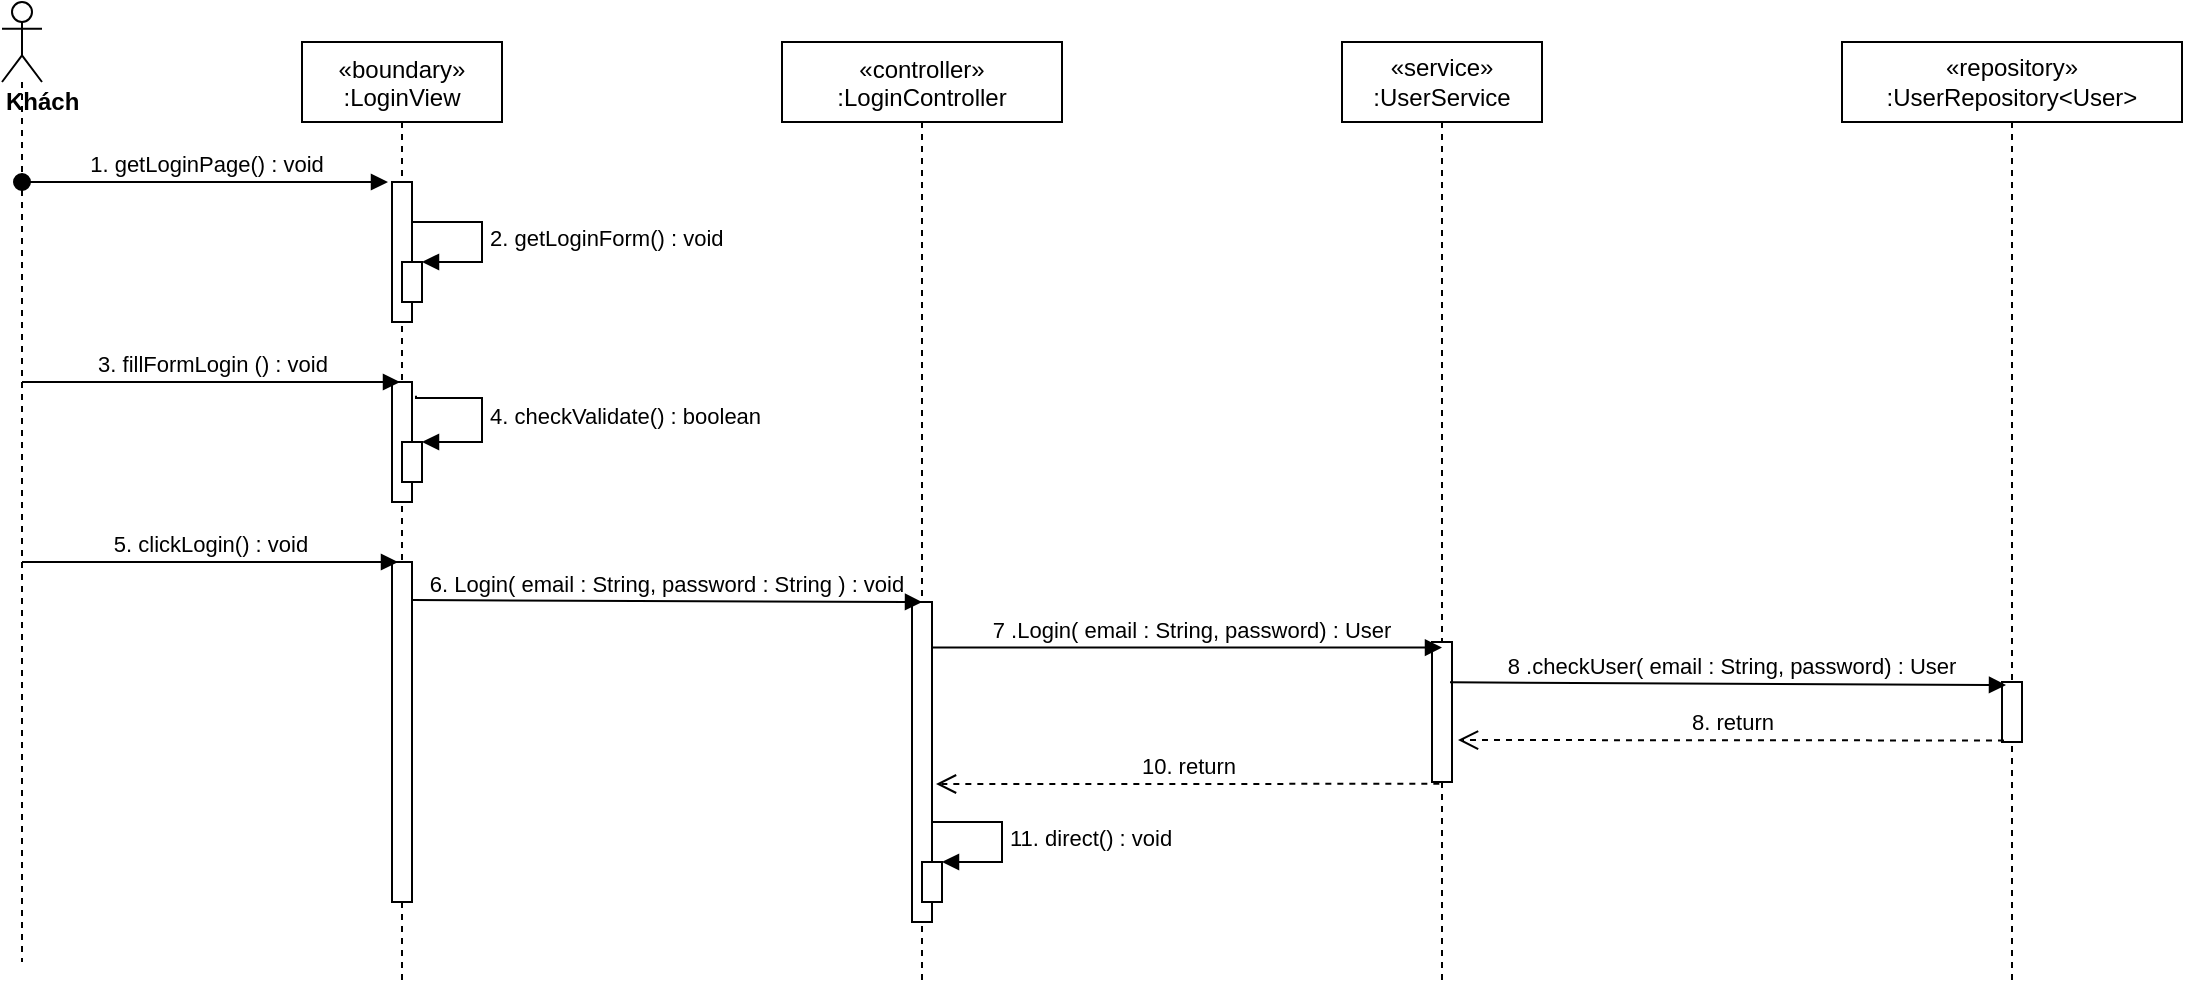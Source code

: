 <mxfile version="14.6.13" type="device"><diagram id="kgpKYQtTHZ0yAKxKKP6v" name="Page-1"><mxGraphModel dx="1108" dy="425" grid="1" gridSize="10" guides="1" tooltips="1" connect="1" arrows="1" fold="1" page="1" pageScale="1" pageWidth="850" pageHeight="1100" math="0" shadow="0"><root><mxCell id="0"/><mxCell id="1" parent="0"/><mxCell id="hdyq-Z9HCqLT5VW3QjL_-1" value="«boundary»&#10;:LoginView" style="shape=umlLifeline;perimeter=lifelinePerimeter;container=1;collapsible=0;recursiveResize=0;rounded=0;shadow=0;strokeWidth=1;" parent="1" vertex="1"><mxGeometry x="230" y="80" width="100" height="470" as="geometry"/></mxCell><mxCell id="hdyq-Z9HCqLT5VW3QjL_-2" value="" style="points=[];perimeter=orthogonalPerimeter;rounded=0;shadow=0;strokeWidth=1;" parent="hdyq-Z9HCqLT5VW3QjL_-1" vertex="1"><mxGeometry x="45" y="70" width="10" height="70" as="geometry"/></mxCell><mxCell id="hdyq-Z9HCqLT5VW3QjL_-3" value="" style="points=[];perimeter=orthogonalPerimeter;rounded=0;shadow=0;strokeWidth=1;" parent="hdyq-Z9HCqLT5VW3QjL_-1" vertex="1"><mxGeometry x="45" y="170" width="10" height="60" as="geometry"/></mxCell><mxCell id="yucO8W2UAQQDanjgkgmb-2" value="" style="html=1;points=[];perimeter=orthogonalPerimeter;" parent="hdyq-Z9HCqLT5VW3QjL_-1" vertex="1"><mxGeometry x="50" y="110" width="10" height="20" as="geometry"/></mxCell><mxCell id="yucO8W2UAQQDanjgkgmb-3" value="2. getLoginForm() : void" style="edgeStyle=orthogonalEdgeStyle;html=1;align=left;spacingLeft=2;endArrow=block;rounded=0;entryX=1;entryY=0;" parent="hdyq-Z9HCqLT5VW3QjL_-1" source="hdyq-Z9HCqLT5VW3QjL_-2" target="yucO8W2UAQQDanjgkgmb-2" edge="1"><mxGeometry relative="1" as="geometry"><mxPoint x="70" y="70" as="sourcePoint"/><Array as="points"><mxPoint x="90" y="90"/><mxPoint x="90" y="110"/></Array></mxGeometry></mxCell><mxCell id="yucO8W2UAQQDanjgkgmb-7" value="" style="html=1;points=[];perimeter=orthogonalPerimeter;" parent="hdyq-Z9HCqLT5VW3QjL_-1" vertex="1"><mxGeometry x="50" y="200" width="10" height="20" as="geometry"/></mxCell><mxCell id="yucO8W2UAQQDanjgkgmb-8" value="4. checkValidate() : boolean" style="edgeStyle=orthogonalEdgeStyle;html=1;align=left;spacingLeft=2;endArrow=block;rounded=0;exitX=1.2;exitY=0.114;exitDx=0;exitDy=0;exitPerimeter=0;" parent="hdyq-Z9HCqLT5VW3QjL_-1" source="hdyq-Z9HCqLT5VW3QjL_-3" target="yucO8W2UAQQDanjgkgmb-7" edge="1"><mxGeometry relative="1" as="geometry"><mxPoint x="180" y="110" as="sourcePoint"/><Array as="points"><mxPoint x="57" y="178"/><mxPoint x="90" y="178"/><mxPoint x="90" y="200"/></Array><mxPoint x="120" y="240" as="targetPoint"/></mxGeometry></mxCell><mxCell id="yucO8W2UAQQDanjgkgmb-10" value="" style="html=1;points=[];perimeter=orthogonalPerimeter;" parent="hdyq-Z9HCqLT5VW3QjL_-1" vertex="1"><mxGeometry x="45" y="260" width="10" height="170" as="geometry"/></mxCell><mxCell id="hdyq-Z9HCqLT5VW3QjL_-4" value="«controller»&#10;:LoginController" style="shape=umlLifeline;perimeter=lifelinePerimeter;container=1;collapsible=0;recursiveResize=0;rounded=0;shadow=0;strokeWidth=1;" parent="1" vertex="1"><mxGeometry x="470" y="80" width="140" height="470" as="geometry"/></mxCell><mxCell id="hdyq-Z9HCqLT5VW3QjL_-5" value="" style="points=[];perimeter=orthogonalPerimeter;rounded=0;shadow=0;strokeWidth=1;" parent="hdyq-Z9HCqLT5VW3QjL_-4" vertex="1"><mxGeometry x="65" y="280" width="10" height="160" as="geometry"/></mxCell><mxCell id="hdyq-Z9HCqLT5VW3QjL_-6" value="&lt;div&gt;&lt;b&gt;Khách&lt;/b&gt;&lt;/div&gt;" style="shape=umlLifeline;participant=umlActor;perimeter=lifelinePerimeter;whiteSpace=wrap;html=1;container=1;collapsible=0;recursiveResize=0;verticalAlign=top;spacingTop=36;outlineConnect=0;align=left;" parent="1" vertex="1"><mxGeometry x="80" y="60" width="20" height="480" as="geometry"/></mxCell><mxCell id="hdyq-Z9HCqLT5VW3QjL_-12" value="&lt;span&gt;«service»&lt;br&gt;&lt;/span&gt;:UserService" style="shape=umlLifeline;perimeter=lifelinePerimeter;whiteSpace=wrap;html=1;container=1;collapsible=0;recursiveResize=0;outlineConnect=0;" parent="1" vertex="1"><mxGeometry x="750" y="80" width="100" height="470" as="geometry"/></mxCell><mxCell id="hdyq-Z9HCqLT5VW3QjL_-13" value="" style="points=[];perimeter=orthogonalPerimeter;rounded=0;shadow=0;strokeWidth=1;" parent="hdyq-Z9HCqLT5VW3QjL_-12" vertex="1"><mxGeometry x="45" y="300" width="10" height="70" as="geometry"/></mxCell><mxCell id="yucO8W2UAQQDanjgkgmb-1" value="1. getLoginPage() : void" style="html=1;verticalAlign=bottom;startArrow=oval;startFill=1;endArrow=block;startSize=8;entryX=-0.2;entryY=0;entryDx=0;entryDy=0;entryPerimeter=0;" parent="1" source="hdyq-Z9HCqLT5VW3QjL_-6" target="hdyq-Z9HCqLT5VW3QjL_-2" edge="1"><mxGeometry width="60" relative="1" as="geometry"><mxPoint x="390" y="220" as="sourcePoint"/><mxPoint x="450" y="220" as="targetPoint"/></mxGeometry></mxCell><mxCell id="yucO8W2UAQQDanjgkgmb-4" value="3. fillFormLogin () : void" style="html=1;verticalAlign=bottom;endArrow=block;entryX=0.4;entryY=0;entryDx=0;entryDy=0;entryPerimeter=0;" parent="1" source="hdyq-Z9HCqLT5VW3QjL_-6" target="hdyq-Z9HCqLT5VW3QjL_-3" edge="1"><mxGeometry width="80" relative="1" as="geometry"><mxPoint x="380" y="220" as="sourcePoint"/><mxPoint x="460" y="220" as="targetPoint"/></mxGeometry></mxCell><mxCell id="yucO8W2UAQQDanjgkgmb-9" value="5. clickLogin() : void" style="html=1;verticalAlign=bottom;endArrow=block;entryX=0.3;entryY=0;entryDx=0;entryDy=0;entryPerimeter=0;" parent="1" source="hdyq-Z9HCqLT5VW3QjL_-6" target="yucO8W2UAQQDanjgkgmb-10" edge="1"><mxGeometry width="80" relative="1" as="geometry"><mxPoint x="380" y="320" as="sourcePoint"/><mxPoint x="278" y="344" as="targetPoint"/></mxGeometry></mxCell><mxCell id="yucO8W2UAQQDanjgkgmb-11" value="6. Login( email : String, password : String ) : void" style="html=1;verticalAlign=bottom;endArrow=block;exitX=1;exitY=0.112;exitDx=0;exitDy=0;exitPerimeter=0;" parent="1" edge="1" source="yucO8W2UAQQDanjgkgmb-10"><mxGeometry width="80" relative="1" as="geometry"><mxPoint x="300" y="360" as="sourcePoint"/><mxPoint x="540" y="360" as="targetPoint"/></mxGeometry></mxCell><mxCell id="yucO8W2UAQQDanjgkgmb-12" value="&lt;span&gt;«repository»&lt;br&gt;&lt;/span&gt;:UserRepository&amp;lt;User&amp;gt;" style="shape=umlLifeline;perimeter=lifelinePerimeter;whiteSpace=wrap;html=1;container=1;collapsible=0;recursiveResize=0;outlineConnect=0;" parent="1" vertex="1"><mxGeometry x="1000" y="80" width="170" height="470" as="geometry"/></mxCell><mxCell id="yucO8W2UAQQDanjgkgmb-13" value="" style="points=[];perimeter=orthogonalPerimeter;rounded=0;shadow=0;strokeWidth=1;" parent="yucO8W2UAQQDanjgkgmb-12" vertex="1"><mxGeometry x="80" y="320" width="10" height="30" as="geometry"/></mxCell><mxCell id="yucO8W2UAQQDanjgkgmb-14" value="&amp;nbsp;7 .Login( email : String, password) : User" style="html=1;verticalAlign=bottom;endArrow=block;entryX=0.5;entryY=0.04;entryDx=0;entryDy=0;entryPerimeter=0;" parent="1" source="hdyq-Z9HCqLT5VW3QjL_-5" target="hdyq-Z9HCqLT5VW3QjL_-13" edge="1"><mxGeometry width="80" relative="1" as="geometry"><mxPoint x="680" y="430" as="sourcePoint"/><mxPoint x="760" y="430" as="targetPoint"/></mxGeometry></mxCell><mxCell id="yucO8W2UAQQDanjgkgmb-16" value="&lt;span style=&quot;font-family: &amp;#34;helvetica&amp;#34;&quot;&gt;&amp;nbsp;8 .checkUser( email : String, password) : User&lt;/span&gt;" style="html=1;verticalAlign=bottom;endArrow=block;entryX=0.2;entryY=0.05;entryDx=0;entryDy=0;entryPerimeter=0;exitX=0.9;exitY=0.288;exitDx=0;exitDy=0;exitPerimeter=0;" parent="1" source="hdyq-Z9HCqLT5VW3QjL_-13" target="yucO8W2UAQQDanjgkgmb-13" edge="1"><mxGeometry width="80" relative="1" as="geometry"><mxPoint x="680" y="330" as="sourcePoint"/><mxPoint x="760" y="330" as="targetPoint"/></mxGeometry></mxCell><mxCell id="yucO8W2UAQQDanjgkgmb-17" value="8. return" style="html=1;verticalAlign=bottom;endArrow=open;dashed=1;endSize=8;exitX=0.1;exitY=0.975;exitDx=0;exitDy=0;exitPerimeter=0;" parent="1" source="yucO8W2UAQQDanjgkgmb-13" edge="1"><mxGeometry relative="1" as="geometry"><mxPoint x="760" y="330" as="sourcePoint"/><mxPoint x="808" y="429" as="targetPoint"/></mxGeometry></mxCell><mxCell id="yucO8W2UAQQDanjgkgmb-18" value="10. return" style="html=1;verticalAlign=bottom;endArrow=open;dashed=1;endSize=8;exitX=0.367;exitY=1.013;exitDx=0;exitDy=0;exitPerimeter=0;" parent="1" source="hdyq-Z9HCqLT5VW3QjL_-13" edge="1"><mxGeometry relative="1" as="geometry"><mxPoint x="800" y="440" as="sourcePoint"/><mxPoint x="547" y="451" as="targetPoint"/></mxGeometry></mxCell><mxCell id="yucO8W2UAQQDanjgkgmb-19" value="" style="html=1;points=[];perimeter=orthogonalPerimeter;" parent="1" vertex="1"><mxGeometry x="540" y="490" width="10" height="20" as="geometry"/></mxCell><mxCell id="yucO8W2UAQQDanjgkgmb-20" value="11. direct() : void" style="edgeStyle=orthogonalEdgeStyle;html=1;align=left;spacingLeft=2;endArrow=block;rounded=0;entryX=1;entryY=0;" parent="1" source="hdyq-Z9HCqLT5VW3QjL_-5" target="yucO8W2UAQQDanjgkgmb-19" edge="1"><mxGeometry relative="1" as="geometry"><mxPoint x="550" y="470" as="sourcePoint"/><Array as="points"><mxPoint x="580" y="470"/><mxPoint x="580" y="490"/></Array></mxGeometry></mxCell></root></mxGraphModel></diagram></mxfile>